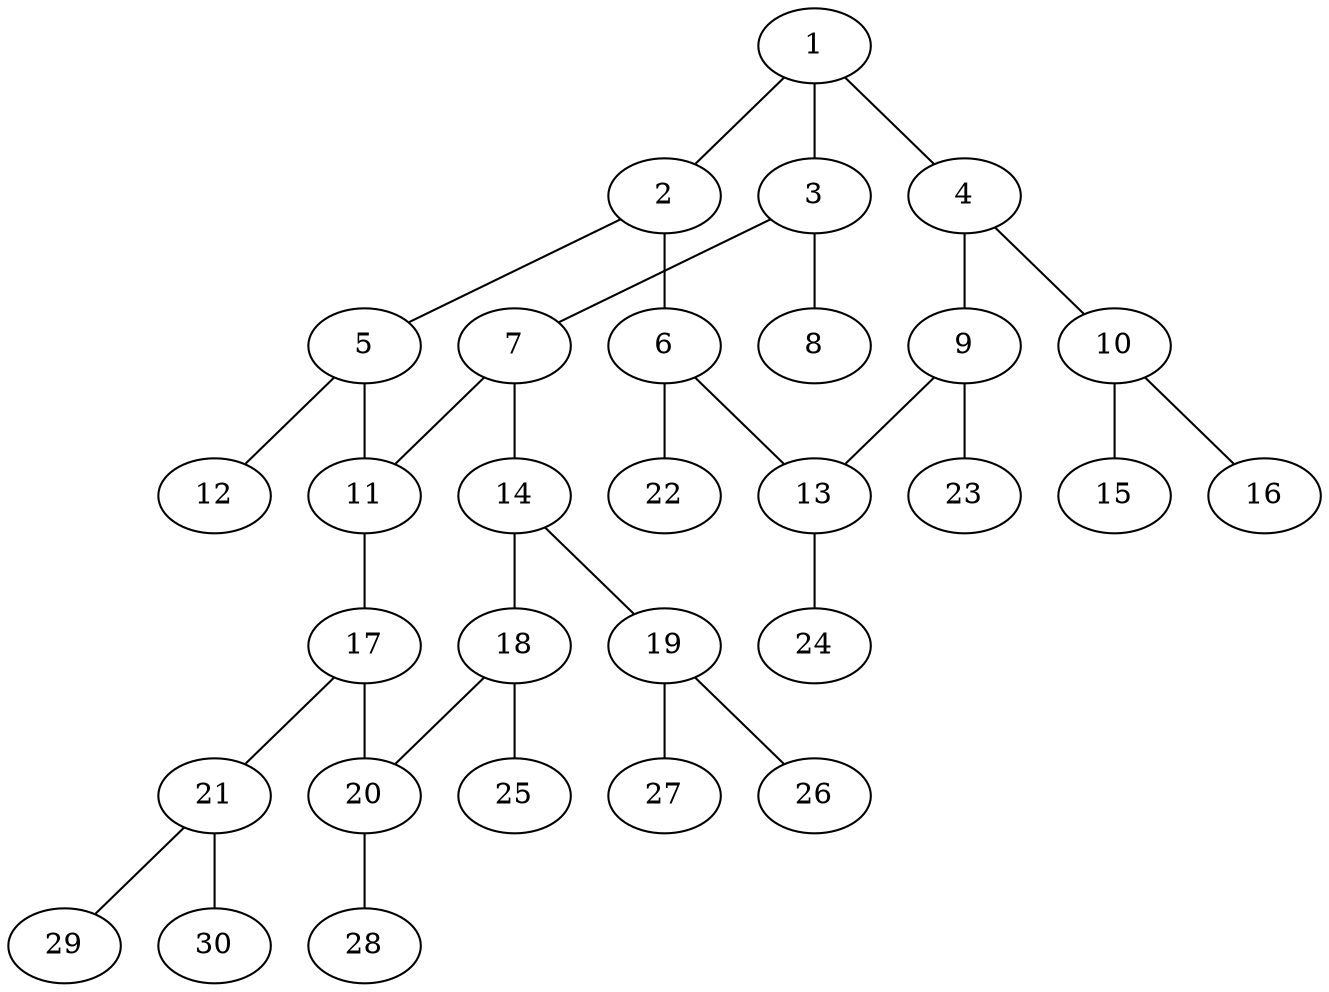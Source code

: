 graph molecule_394 {
	1	 [chem=C];
	2	 [chem=C];
	1 -- 2	 [valence=2];
	3	 [chem=C];
	1 -- 3	 [valence=1];
	4	 [chem=C];
	1 -- 4	 [valence=1];
	5	 [chem=C];
	2 -- 5	 [valence=1];
	6	 [chem=C];
	2 -- 6	 [valence=1];
	7	 [chem=C];
	3 -- 7	 [valence=1];
	8	 [chem=O];
	3 -- 8	 [valence=2];
	9	 [chem=C];
	4 -- 9	 [valence=2];
	10	 [chem=N];
	4 -- 10	 [valence=1];
	11	 [chem=C];
	5 -- 11	 [valence=1];
	12	 [chem=O];
	5 -- 12	 [valence=2];
	13	 [chem=C];
	6 -- 13	 [valence=2];
	22	 [chem=H];
	6 -- 22	 [valence=1];
	7 -- 11	 [valence=1];
	14	 [chem=C];
	7 -- 14	 [valence=2];
	9 -- 13	 [valence=1];
	23	 [chem=H];
	9 -- 23	 [valence=1];
	15	 [chem=O];
	10 -- 15	 [valence=2];
	16	 [chem=O];
	10 -- 16	 [valence=1];
	17	 [chem=C];
	11 -- 17	 [valence=2];
	24	 [chem=H];
	13 -- 24	 [valence=1];
	18	 [chem=C];
	14 -- 18	 [valence=1];
	19	 [chem=N];
	14 -- 19	 [valence=1];
	20	 [chem=C];
	17 -- 20	 [valence=1];
	21	 [chem=N];
	17 -- 21	 [valence=1];
	18 -- 20	 [valence=2];
	25	 [chem=H];
	18 -- 25	 [valence=1];
	26	 [chem=H];
	19 -- 26	 [valence=1];
	27	 [chem=H];
	19 -- 27	 [valence=1];
	28	 [chem=H];
	20 -- 28	 [valence=1];
	29	 [chem=H];
	21 -- 29	 [valence=1];
	30	 [chem=H];
	21 -- 30	 [valence=1];
}
